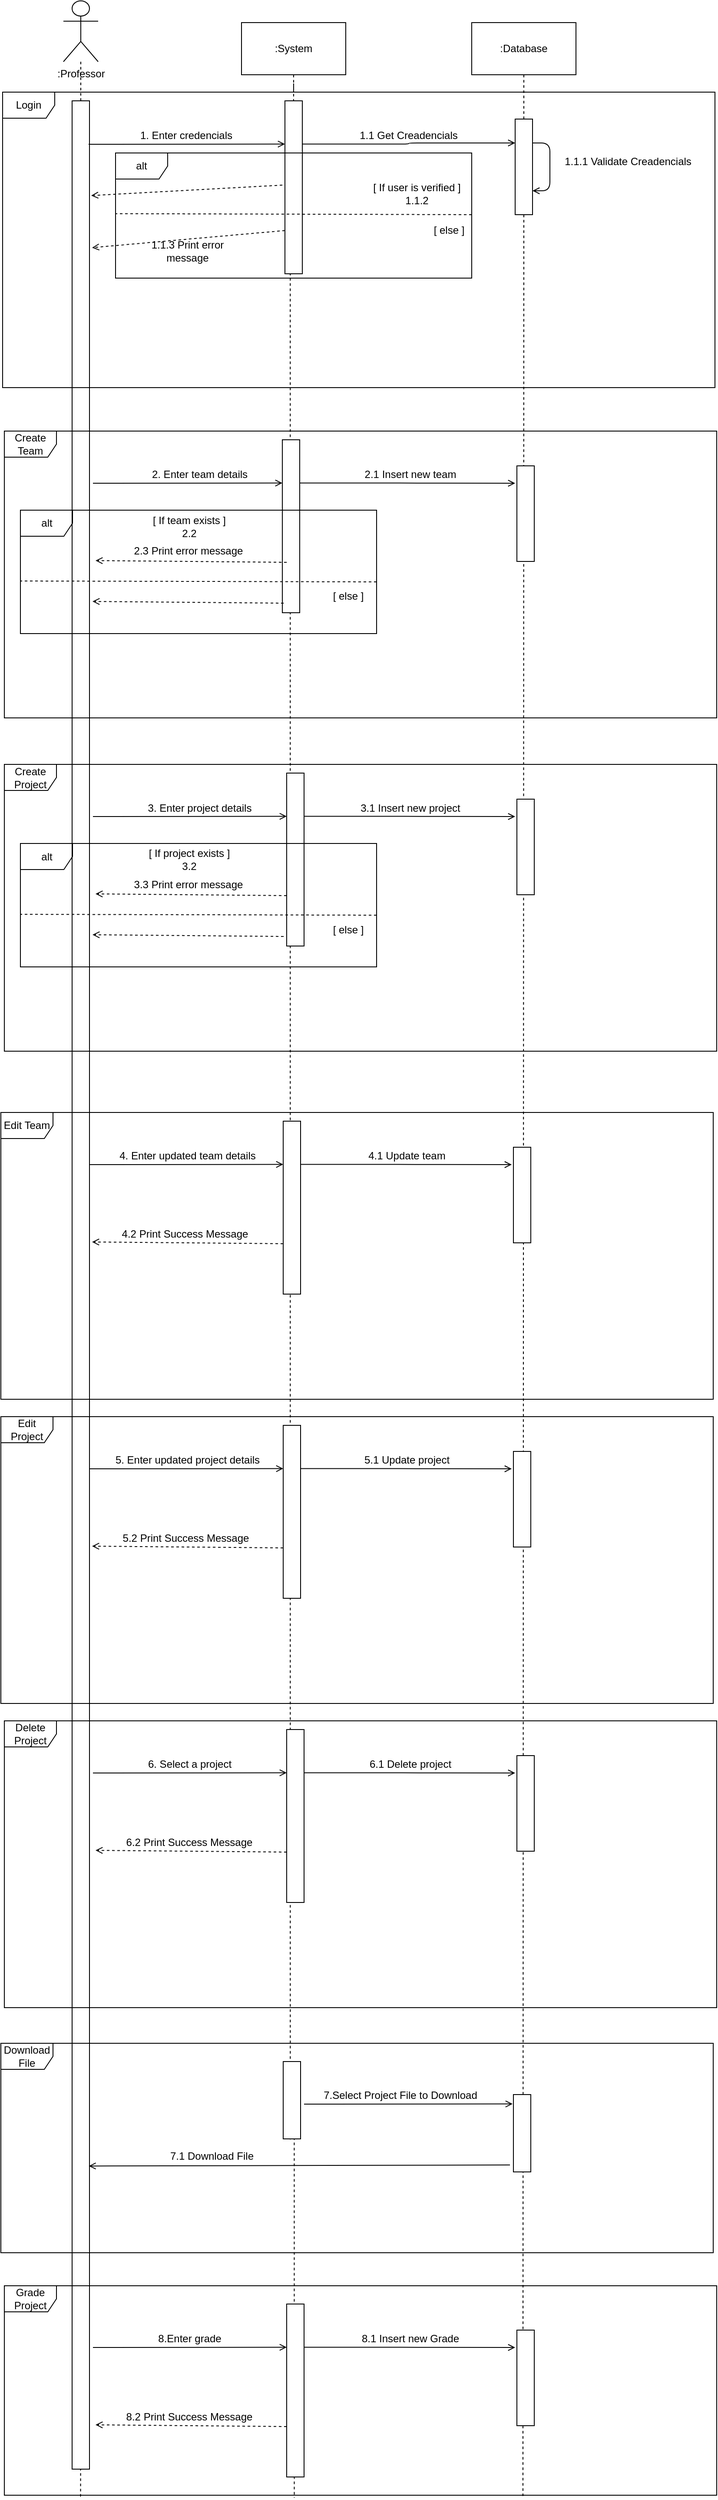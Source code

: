<mxfile version="10.8.4" type="device"><diagram name="Page-1" id="13e1069c-82ec-6db2-03f1-153e76fe0fe0"><mxGraphModel dx="1640" dy="899" grid="1" gridSize="10" guides="1" tooltips="1" connect="1" arrows="1" fold="1" page="1" pageScale="1" pageWidth="1100" pageHeight="850" background="#ffffff" math="0" shadow="0"><root><mxCell id="0"/><mxCell id="1" parent="0"/><mxCell id="8hnLKRidfZK9zV9FMf3j-14" style="rounded=1;orthogonalLoop=1;jettySize=auto;html=1;exitX=0.5;exitY=1;exitDx=0;exitDy=0;dashed=1;endArrow=none;endFill=0;entryX=0.728;entryY=1.012;entryDx=0;entryDy=0;entryPerimeter=0;" parent="1" source="8hnLKRidfZK9zV9FMf3j-25" edge="1" target="8hnLKRidfZK9zV9FMf3j-145"><mxGeometry relative="1" as="geometry"><mxPoint x="718" y="2640" as="targetPoint"/><mxPoint x="718" y="115" as="sourcePoint"/></mxGeometry></mxCell><mxCell id="s_b0QIeTA9fIQMlrDTf1-6" style="edgeStyle=orthogonalEdgeStyle;rounded=0;orthogonalLoop=1;jettySize=auto;html=1;exitX=0.25;exitY=1;exitDx=0;exitDy=0;dashed=1;endArrow=none;endFill=0;entryX=0.407;entryY=1.012;entryDx=0;entryDy=0;entryPerimeter=0;" edge="1" parent="1" source="8hnLKRidfZK9zV9FMf3j-18" target="s_b0QIeTA9fIQMlrDTf1-5"><mxGeometry relative="1" as="geometry"><mxPoint x="454.118" y="2892.765" as="targetPoint"/><mxPoint x="448.235" y="333.941" as="sourcePoint"/><Array as="points"><mxPoint x="449" y="334"/></Array></mxGeometry></mxCell><mxCell id="8hnLKRidfZK9zV9FMf3j-4" value="&lt;div&gt;:Professor&lt;/div&gt;" style="shape=umlActor;verticalLabelPosition=bottom;labelBackgroundColor=#ffffff;verticalAlign=top;html=1;outlineConnect=0;" parent="1" vertex="1"><mxGeometry x="188" y="20" width="40" height="70" as="geometry"/></mxCell><mxCell id="8hnLKRidfZK9zV9FMf3j-13" style="edgeStyle=orthogonalEdgeStyle;rounded=0;orthogonalLoop=1;jettySize=auto;html=1;exitX=0.25;exitY=1;exitDx=0;exitDy=0;dashed=1;endArrow=none;endFill=0;entryX=0.407;entryY=1.012;entryDx=0;entryDy=0;entryPerimeter=0;" parent="1" source="s_b0QIeTA9fIQMlrDTf1-5" edge="1" target="8hnLKRidfZK9zV9FMf3j-145"><mxGeometry relative="1" as="geometry"><mxPoint x="453" y="2640" as="targetPoint"/><mxPoint x="453" y="674" as="sourcePoint"/><Array as="points"><mxPoint x="454" y="2480"/></Array></mxGeometry></mxCell><mxCell id="8hnLKRidfZK9zV9FMf3j-10" value="" style="endArrow=none;html=1;rounded=1;dashed=1;" parent="1" source="8hnLKRidfZK9zV9FMf3j-16" target="8hnLKRidfZK9zV9FMf3j-4" edge="1"><mxGeometry width="50" height="50" relative="1" as="geometry"><mxPoint x="207" y="775" as="sourcePoint"/><mxPoint x="238" y="135" as="targetPoint"/></mxGeometry></mxCell><mxCell id="8hnLKRidfZK9zV9FMf3j-146" style="edgeStyle=none;rounded=1;orthogonalLoop=1;jettySize=auto;html=1;exitX=0.107;exitY=1.007;exitDx=0;exitDy=0;endArrow=none;endFill=0;dashed=1;exitPerimeter=0;" parent="1" source="8hnLKRidfZK9zV9FMf3j-145" edge="1"><mxGeometry relative="1" as="geometry"><mxPoint x="207.966" y="2780" as="targetPoint"/><mxPoint x="208" y="2870" as="sourcePoint"/></mxGeometry></mxCell><mxCell id="8hnLKRidfZK9zV9FMf3j-16" value="" style="rounded=0;whiteSpace=wrap;html=1;" parent="1" vertex="1"><mxGeometry x="198" y="135" width="20" height="2725" as="geometry"/></mxCell><mxCell id="8hnLKRidfZK9zV9FMf3j-29" style="edgeStyle=orthogonalEdgeStyle;rounded=1;orthogonalLoop=1;jettySize=auto;html=1;exitX=1;exitY=0.25;exitDx=0;exitDy=0;entryX=0;entryY=0.25;entryDx=0;entryDy=0;endArrow=open;endFill=0;" parent="1" source="8hnLKRidfZK9zV9FMf3j-18" target="8hnLKRidfZK9zV9FMf3j-25" edge="1"><mxGeometry relative="1" as="geometry"/></mxCell><mxCell id="8hnLKRidfZK9zV9FMf3j-42" style="rounded=1;orthogonalLoop=1;jettySize=auto;html=1;exitX=0;exitY=0.75;exitDx=0;exitDy=0;entryX=1.15;entryY=0.062;entryDx=0;entryDy=0;dashed=1;endArrow=open;endFill=0;entryPerimeter=0;" parent="1" source="8hnLKRidfZK9zV9FMf3j-18" target="8hnLKRidfZK9zV9FMf3j-16" edge="1"><mxGeometry relative="1" as="geometry"/></mxCell><mxCell id="8hnLKRidfZK9zV9FMf3j-18" value="" style="rounded=0;whiteSpace=wrap;html=1;" parent="1" vertex="1"><mxGeometry x="443" y="135" width="20" height="199" as="geometry"/></mxCell><mxCell id="8hnLKRidfZK9zV9FMf3j-19" style="edgeStyle=orthogonalEdgeStyle;rounded=0;orthogonalLoop=1;jettySize=auto;html=1;exitX=0.5;exitY=1;exitDx=0;exitDy=0;dashed=1;endArrow=none;endFill=0;" parent="1" source="8hnLKRidfZK9zV9FMf3j-22" target="8hnLKRidfZK9zV9FMf3j-18" edge="1"><mxGeometry relative="1" as="geometry"><mxPoint x="453" y="775" as="targetPoint"/><mxPoint x="451" y="110" as="sourcePoint"/></mxGeometry></mxCell><mxCell id="8hnLKRidfZK9zV9FMf3j-20" value="" style="endArrow=open;html=1;entryX=0;entryY=0.25;entryDx=0;entryDy=0;endFill=0;" parent="1" target="8hnLKRidfZK9zV9FMf3j-18" edge="1"><mxGeometry width="50" height="50" relative="1" as="geometry"><mxPoint x="217" y="185" as="sourcePoint"/><mxPoint x="288" y="145" as="targetPoint"/></mxGeometry></mxCell><mxCell id="8hnLKRidfZK9zV9FMf3j-21" value="1. Enter credencials" style="text;html=1;strokeColor=none;fillColor=none;align=center;verticalAlign=middle;whiteSpace=wrap;rounded=0;" parent="1" vertex="1"><mxGeometry x="268" y="165" width="123" height="20" as="geometry"/></mxCell><mxCell id="8hnLKRidfZK9zV9FMf3j-22" value=":System" style="rounded=0;whiteSpace=wrap;html=1;" parent="1" vertex="1"><mxGeometry x="393" y="45" width="120" height="60" as="geometry"/></mxCell><mxCell id="8hnLKRidfZK9zV9FMf3j-23" value=":Database" style="rounded=0;whiteSpace=wrap;html=1;" parent="1" vertex="1"><mxGeometry x="658" y="45" width="120" height="60" as="geometry"/></mxCell><mxCell id="8hnLKRidfZK9zV9FMf3j-25" value="" style="rounded=0;whiteSpace=wrap;html=1;" parent="1" vertex="1"><mxGeometry x="708" y="156" width="20" height="110" as="geometry"/></mxCell><mxCell id="8hnLKRidfZK9zV9FMf3j-27" style="edgeStyle=orthogonalEdgeStyle;rounded=1;orthogonalLoop=1;jettySize=auto;html=1;exitX=0.5;exitY=1;exitDx=0;exitDy=0;dashed=1;endArrow=none;endFill=0;" parent="1" source="8hnLKRidfZK9zV9FMf3j-23" target="8hnLKRidfZK9zV9FMf3j-25" edge="1"><mxGeometry relative="1" as="geometry"><mxPoint x="718" y="775" as="targetPoint"/><mxPoint x="718" y="105" as="sourcePoint"/></mxGeometry></mxCell><mxCell id="8hnLKRidfZK9zV9FMf3j-28" value="1.1 Get Creadencials " style="text;html=1;strokeColor=none;fillColor=none;align=center;verticalAlign=middle;whiteSpace=wrap;rounded=0;" parent="1" vertex="1"><mxGeometry x="524" y="165" width="123" height="20" as="geometry"/></mxCell><mxCell id="8hnLKRidfZK9zV9FMf3j-30" style="edgeStyle=orthogonalEdgeStyle;rounded=1;orthogonalLoop=1;jettySize=auto;html=1;exitX=1;exitY=0.25;exitDx=0;exitDy=0;entryX=1;entryY=0.75;entryDx=0;entryDy=0;endArrow=open;endFill=0;" parent="1" source="8hnLKRidfZK9zV9FMf3j-25" target="8hnLKRidfZK9zV9FMf3j-25" edge="1"><mxGeometry relative="1" as="geometry"/></mxCell><mxCell id="8hnLKRidfZK9zV9FMf3j-31" value="1.1.1 Validate Creadencials " style="text;html=1;strokeColor=none;fillColor=none;align=center;verticalAlign=middle;whiteSpace=wrap;rounded=0;" parent="1" vertex="1"><mxGeometry x="758" y="195" width="160" height="20" as="geometry"/></mxCell><mxCell id="8hnLKRidfZK9zV9FMf3j-38" value="" style="endArrow=open;html=1;exitX=-0.15;exitY=0.691;exitDx=0;exitDy=0;exitPerimeter=0;endFill=0;entryX=1.1;entryY=0.04;entryDx=0;entryDy=0;entryPerimeter=0;dashed=1;" parent="1" target="8hnLKRidfZK9zV9FMf3j-16" edge="1"><mxGeometry width="50" height="50" relative="1" as="geometry"><mxPoint x="440" y="232" as="sourcePoint"/><mxPoint x="238" y="232" as="targetPoint"/></mxGeometry></mxCell><mxCell id="8hnLKRidfZK9zV9FMf3j-39" value="&lt;div&gt;[ If user is verified ]&lt;/div&gt;&lt;div&gt;1.1.2&lt;br&gt;&lt;/div&gt;" style="text;html=1;strokeColor=none;fillColor=none;align=center;verticalAlign=middle;whiteSpace=wrap;rounded=0;" parent="1" vertex="1"><mxGeometry x="534" y="225" width="122" height="34" as="geometry"/></mxCell><mxCell id="8hnLKRidfZK9zV9FMf3j-40" value="" style="endArrow=none;dashed=1;html=1;exitX=1;exitY=0.493;exitDx=0;exitDy=0;exitPerimeter=0;entryX=0;entryY=0.485;entryDx=0;entryDy=0;entryPerimeter=0;" parent="1" source="8hnLKRidfZK9zV9FMf3j-36" target="8hnLKRidfZK9zV9FMf3j-36" edge="1"><mxGeometry width="50" height="50" relative="1" as="geometry"><mxPoint x="388" y="301" as="sourcePoint"/><mxPoint x="438" y="251" as="targetPoint"/></mxGeometry></mxCell><mxCell id="8hnLKRidfZK9zV9FMf3j-43" value="[ else ]" style="text;html=1;strokeColor=none;fillColor=none;align=center;verticalAlign=middle;whiteSpace=wrap;rounded=0;" parent="1" vertex="1"><mxGeometry x="608" y="277" width="48" height="14" as="geometry"/></mxCell><mxCell id="8hnLKRidfZK9zV9FMf3j-44" value="1.1.3 Print error message" style="text;html=1;strokeColor=none;fillColor=none;align=center;verticalAlign=middle;whiteSpace=wrap;rounded=0;" parent="1" vertex="1"><mxGeometry x="269.5" y="291" width="122" height="34" as="geometry"/></mxCell><mxCell id="8hnLKRidfZK9zV9FMf3j-67" style="edgeStyle=orthogonalEdgeStyle;rounded=1;orthogonalLoop=1;jettySize=auto;html=1;exitX=1;exitY=0.25;exitDx=0;exitDy=0;entryX=-0.1;entryY=0.182;entryDx=0;entryDy=0;entryPerimeter=0;endArrow=open;endFill=0;" parent="1" source="8hnLKRidfZK9zV9FMf3j-68" target="8hnLKRidfZK9zV9FMf3j-71" edge="1"><mxGeometry relative="1" as="geometry"/></mxCell><mxCell id="8hnLKRidfZK9zV9FMf3j-68" value="" style="rounded=0;whiteSpace=wrap;html=1;" parent="1" vertex="1"><mxGeometry x="440" y="525" width="20" height="199" as="geometry"/></mxCell><mxCell id="8hnLKRidfZK9zV9FMf3j-69" value="" style="endArrow=open;html=1;entryX=0;entryY=0.25;entryDx=0;entryDy=0;endFill=0;" parent="1" target="8hnLKRidfZK9zV9FMf3j-68" edge="1"><mxGeometry width="50" height="50" relative="1" as="geometry"><mxPoint x="222" y="575" as="sourcePoint"/><mxPoint x="290" y="555" as="targetPoint"/></mxGeometry></mxCell><mxCell id="8hnLKRidfZK9zV9FMf3j-70" value="2. Enter team details" style="text;html=1;strokeColor=none;fillColor=none;align=center;verticalAlign=middle;whiteSpace=wrap;rounded=0;" parent="1" vertex="1"><mxGeometry x="280" y="555" width="130" height="20" as="geometry"/></mxCell><mxCell id="8hnLKRidfZK9zV9FMf3j-71" value="" style="rounded=0;whiteSpace=wrap;html=1;" parent="1" vertex="1"><mxGeometry x="710" y="555" width="20" height="110" as="geometry"/></mxCell><mxCell id="8hnLKRidfZK9zV9FMf3j-72" value="2.1 Insert new team " style="text;html=1;strokeColor=none;fillColor=none;align=center;verticalAlign=middle;whiteSpace=wrap;rounded=0;" parent="1" vertex="1"><mxGeometry x="515" y="555" width="145" height="20" as="geometry"/></mxCell><mxCell id="8hnLKRidfZK9zV9FMf3j-73" value="&lt;div&gt;[ If team exists ]&lt;/div&gt;&lt;div&gt;2.2&lt;br&gt;&lt;/div&gt;" style="text;html=1;strokeColor=none;fillColor=none;align=center;verticalAlign=middle;whiteSpace=wrap;rounded=0;" parent="1" vertex="1"><mxGeometry x="271.5" y="612" width="122" height="25" as="geometry"/></mxCell><mxCell id="8hnLKRidfZK9zV9FMf3j-74" value="[ else ]" style="text;html=1;strokeColor=none;fillColor=none;align=center;verticalAlign=middle;whiteSpace=wrap;rounded=0;" parent="1" vertex="1"><mxGeometry x="492" y="698" width="48" height="14" as="geometry"/></mxCell><mxCell id="8hnLKRidfZK9zV9FMf3j-75" value="" style="endArrow=none;dashed=1;html=1;exitX=1;exitY=0.493;exitDx=0;exitDy=0;exitPerimeter=0;entryX=0;entryY=0.485;entryDx=0;entryDy=0;entryPerimeter=0;" parent="1" edge="1"><mxGeometry width="50" height="50" relative="1" as="geometry"><mxPoint x="548.5" y="688.5" as="sourcePoint"/><mxPoint x="138.5" y="687.5" as="targetPoint"/></mxGeometry></mxCell><mxCell id="8hnLKRidfZK9zV9FMf3j-76" value="" style="endArrow=open;html=1;exitX=-0.15;exitY=0.691;exitDx=0;exitDy=0;exitPerimeter=0;endFill=0;entryX=1.1;entryY=0.1;entryDx=0;entryDy=0;entryPerimeter=0;dashed=1;" parent="1" edge="1"><mxGeometry width="50" height="50" relative="1" as="geometry"><mxPoint x="445" y="666" as="sourcePoint"/><mxPoint x="225" y="664" as="targetPoint"/></mxGeometry></mxCell><mxCell id="8hnLKRidfZK9zV9FMf3j-77" value="2.3 Print error message" style="text;html=1;strokeColor=none;fillColor=none;align=center;verticalAlign=middle;whiteSpace=wrap;rounded=0;" parent="1" vertex="1"><mxGeometry x="260.5" y="646" width="142" height="14" as="geometry"/></mxCell><mxCell id="8hnLKRidfZK9zV9FMf3j-78" value="" style="endArrow=open;html=1;exitX=-0.15;exitY=0.691;exitDx=0;exitDy=0;exitPerimeter=0;endFill=0;entryX=1.1;entryY=0.1;entryDx=0;entryDy=0;entryPerimeter=0;dashed=1;" parent="1" edge="1"><mxGeometry width="50" height="50" relative="1" as="geometry"><mxPoint x="441.5" y="713" as="sourcePoint"/><mxPoint x="221.5" y="711.0" as="targetPoint"/></mxGeometry></mxCell><mxCell id="8hnLKRidfZK9zV9FMf3j-81" style="edgeStyle=orthogonalEdgeStyle;rounded=1;orthogonalLoop=1;jettySize=auto;html=1;exitX=1;exitY=0.25;exitDx=0;exitDy=0;entryX=-0.1;entryY=0.182;entryDx=0;entryDy=0;entryPerimeter=0;endArrow=open;endFill=0;" parent="1" source="8hnLKRidfZK9zV9FMf3j-82" target="8hnLKRidfZK9zV9FMf3j-85" edge="1"><mxGeometry relative="1" as="geometry"/></mxCell><mxCell id="8hnLKRidfZK9zV9FMf3j-82" value="" style="rounded=0;whiteSpace=wrap;html=1;" parent="1" vertex="1"><mxGeometry x="445" y="908.5" width="20" height="199" as="geometry"/></mxCell><mxCell id="8hnLKRidfZK9zV9FMf3j-83" value="" style="endArrow=open;html=1;entryX=0;entryY=0.25;entryDx=0;entryDy=0;endFill=0;" parent="1" target="8hnLKRidfZK9zV9FMf3j-82" edge="1"><mxGeometry width="50" height="50" relative="1" as="geometry"><mxPoint x="222" y="958.5" as="sourcePoint"/><mxPoint x="290" y="938.5" as="targetPoint"/></mxGeometry></mxCell><mxCell id="8hnLKRidfZK9zV9FMf3j-84" value="3. Enter project details" style="text;html=1;strokeColor=none;fillColor=none;align=center;verticalAlign=middle;whiteSpace=wrap;rounded=0;" parent="1" vertex="1"><mxGeometry x="280" y="938.5" width="130" height="20" as="geometry"/></mxCell><mxCell id="8hnLKRidfZK9zV9FMf3j-85" value="" style="rounded=0;whiteSpace=wrap;html=1;" parent="1" vertex="1"><mxGeometry x="710" y="938.5" width="20" height="110" as="geometry"/></mxCell><mxCell id="8hnLKRidfZK9zV9FMf3j-86" value="3.1 Insert new project" style="text;html=1;strokeColor=none;fillColor=none;align=center;verticalAlign=middle;whiteSpace=wrap;rounded=0;" parent="1" vertex="1"><mxGeometry x="515" y="938.5" width="145" height="20" as="geometry"/></mxCell><mxCell id="8hnLKRidfZK9zV9FMf3j-87" value="&lt;div&gt;[ If project exists ]&lt;/div&gt;&lt;div&gt;3.2&lt;br&gt;&lt;/div&gt;" style="text;html=1;strokeColor=none;fillColor=none;align=center;verticalAlign=middle;whiteSpace=wrap;rounded=0;" parent="1" vertex="1"><mxGeometry x="271.5" y="995.5" width="122" height="25" as="geometry"/></mxCell><mxCell id="8hnLKRidfZK9zV9FMf3j-88" value="[ else ]" style="text;html=1;strokeColor=none;fillColor=none;align=center;verticalAlign=middle;whiteSpace=wrap;rounded=0;" parent="1" vertex="1"><mxGeometry x="492" y="1081.5" width="48" height="14" as="geometry"/></mxCell><mxCell id="8hnLKRidfZK9zV9FMf3j-89" value="" style="endArrow=none;dashed=1;html=1;exitX=1;exitY=0.493;exitDx=0;exitDy=0;exitPerimeter=0;entryX=0;entryY=0.485;entryDx=0;entryDy=0;entryPerimeter=0;" parent="1" edge="1"><mxGeometry width="50" height="50" relative="1" as="geometry"><mxPoint x="548.5" y="1072" as="sourcePoint"/><mxPoint x="138.5" y="1071" as="targetPoint"/></mxGeometry></mxCell><mxCell id="8hnLKRidfZK9zV9FMf3j-90" value="" style="endArrow=open;html=1;exitX=-0.15;exitY=0.691;exitDx=0;exitDy=0;exitPerimeter=0;endFill=0;entryX=1.1;entryY=0.1;entryDx=0;entryDy=0;entryPerimeter=0;dashed=1;" parent="1" edge="1"><mxGeometry width="50" height="50" relative="1" as="geometry"><mxPoint x="445" y="1049.5" as="sourcePoint"/><mxPoint x="225" y="1047.5" as="targetPoint"/></mxGeometry></mxCell><mxCell id="8hnLKRidfZK9zV9FMf3j-91" value="3.3 Print error message" style="text;html=1;strokeColor=none;fillColor=none;align=center;verticalAlign=middle;whiteSpace=wrap;rounded=0;" parent="1" vertex="1"><mxGeometry x="260.5" y="1029.5" width="142" height="14" as="geometry"/></mxCell><mxCell id="8hnLKRidfZK9zV9FMf3j-92" value="" style="endArrow=open;html=1;exitX=-0.15;exitY=0.691;exitDx=0;exitDy=0;exitPerimeter=0;endFill=0;entryX=1.1;entryY=0.1;entryDx=0;entryDy=0;entryPerimeter=0;dashed=1;" parent="1" edge="1"><mxGeometry width="50" height="50" relative="1" as="geometry"><mxPoint x="441.5" y="1096.5" as="sourcePoint"/><mxPoint x="221.5" y="1094.5" as="targetPoint"/></mxGeometry></mxCell><mxCell id="8hnLKRidfZK9zV9FMf3j-110" style="edgeStyle=orthogonalEdgeStyle;rounded=1;orthogonalLoop=1;jettySize=auto;html=1;exitX=1;exitY=0.25;exitDx=0;exitDy=0;entryX=-0.1;entryY=0.182;entryDx=0;entryDy=0;entryPerimeter=0;endArrow=open;endFill=0;" parent="1" source="8hnLKRidfZK9zV9FMf3j-111" target="8hnLKRidfZK9zV9FMf3j-114" edge="1"><mxGeometry relative="1" as="geometry"/></mxCell><mxCell id="8hnLKRidfZK9zV9FMf3j-111" value="" style="rounded=0;whiteSpace=wrap;html=1;" parent="1" vertex="1"><mxGeometry x="441" y="1309" width="20" height="199" as="geometry"/></mxCell><mxCell id="8hnLKRidfZK9zV9FMf3j-112" value="" style="endArrow=open;html=1;entryX=0;entryY=0.25;entryDx=0;entryDy=0;endFill=0;" parent="1" target="8hnLKRidfZK9zV9FMf3j-111" edge="1"><mxGeometry width="50" height="50" relative="1" as="geometry"><mxPoint x="218" y="1359" as="sourcePoint"/><mxPoint x="286" y="1339" as="targetPoint"/></mxGeometry></mxCell><mxCell id="8hnLKRidfZK9zV9FMf3j-113" value="4. Enter updated team details" style="text;html=1;strokeColor=none;fillColor=none;align=center;verticalAlign=middle;whiteSpace=wrap;rounded=0;" parent="1" vertex="1"><mxGeometry x="232.5" y="1339" width="196" height="20" as="geometry"/></mxCell><mxCell id="8hnLKRidfZK9zV9FMf3j-114" value="" style="rounded=0;whiteSpace=wrap;html=1;" parent="1" vertex="1"><mxGeometry x="706" y="1339" width="20" height="110" as="geometry"/></mxCell><mxCell id="8hnLKRidfZK9zV9FMf3j-115" value="4.1 Update team" style="text;html=1;strokeColor=none;fillColor=none;align=center;verticalAlign=middle;whiteSpace=wrap;rounded=0;" parent="1" vertex="1"><mxGeometry x="511" y="1339" width="145" height="20" as="geometry"/></mxCell><mxCell id="8hnLKRidfZK9zV9FMf3j-116" value="" style="endArrow=open;html=1;exitX=-0.15;exitY=0.691;exitDx=0;exitDy=0;exitPerimeter=0;endFill=0;entryX=1.1;entryY=0.1;entryDx=0;entryDy=0;entryPerimeter=0;dashed=1;" parent="1" edge="1"><mxGeometry width="50" height="50" relative="1" as="geometry"><mxPoint x="441" y="1450" as="sourcePoint"/><mxPoint x="221" y="1448" as="targetPoint"/></mxGeometry></mxCell><mxCell id="8hnLKRidfZK9zV9FMf3j-117" value="4.2 Print Success Message" style="text;html=1;strokeColor=none;fillColor=none;align=center;verticalAlign=middle;whiteSpace=wrap;rounded=0;" parent="1" vertex="1"><mxGeometry x="246" y="1429" width="164" height="20" as="geometry"/></mxCell><mxCell id="8hnLKRidfZK9zV9FMf3j-119" style="edgeStyle=orthogonalEdgeStyle;rounded=1;orthogonalLoop=1;jettySize=auto;html=1;exitX=1;exitY=0.25;exitDx=0;exitDy=0;entryX=-0.1;entryY=0.182;entryDx=0;entryDy=0;entryPerimeter=0;endArrow=open;endFill=0;" parent="1" source="8hnLKRidfZK9zV9FMf3j-120" target="8hnLKRidfZK9zV9FMf3j-123" edge="1"><mxGeometry relative="1" as="geometry"/></mxCell><mxCell id="8hnLKRidfZK9zV9FMf3j-120" value="" style="rounded=0;whiteSpace=wrap;html=1;" parent="1" vertex="1"><mxGeometry x="441" y="1659" width="20" height="199" as="geometry"/></mxCell><mxCell id="8hnLKRidfZK9zV9FMf3j-121" value="" style="endArrow=open;html=1;entryX=0;entryY=0.25;entryDx=0;entryDy=0;endFill=0;" parent="1" target="8hnLKRidfZK9zV9FMf3j-120" edge="1"><mxGeometry width="50" height="50" relative="1" as="geometry"><mxPoint x="218" y="1709" as="sourcePoint"/><mxPoint x="286" y="1689" as="targetPoint"/></mxGeometry></mxCell><mxCell id="8hnLKRidfZK9zV9FMf3j-122" value="5. Enter updated project details" style="text;html=1;strokeColor=none;fillColor=none;align=center;verticalAlign=middle;whiteSpace=wrap;rounded=0;" parent="1" vertex="1"><mxGeometry x="232.5" y="1689" width="196" height="20" as="geometry"/></mxCell><mxCell id="8hnLKRidfZK9zV9FMf3j-123" value="" style="rounded=0;whiteSpace=wrap;html=1;" parent="1" vertex="1"><mxGeometry x="706" y="1689" width="20" height="110" as="geometry"/></mxCell><mxCell id="8hnLKRidfZK9zV9FMf3j-124" value="5.1 Update project" style="text;html=1;strokeColor=none;fillColor=none;align=center;verticalAlign=middle;whiteSpace=wrap;rounded=0;" parent="1" vertex="1"><mxGeometry x="511" y="1689" width="145" height="20" as="geometry"/></mxCell><mxCell id="8hnLKRidfZK9zV9FMf3j-125" value="" style="endArrow=open;html=1;exitX=-0.15;exitY=0.691;exitDx=0;exitDy=0;exitPerimeter=0;endFill=0;entryX=1.1;entryY=0.1;entryDx=0;entryDy=0;entryPerimeter=0;dashed=1;" parent="1" edge="1"><mxGeometry width="50" height="50" relative="1" as="geometry"><mxPoint x="441" y="1800" as="sourcePoint"/><mxPoint x="221" y="1798" as="targetPoint"/></mxGeometry></mxCell><mxCell id="8hnLKRidfZK9zV9FMf3j-126" value="5.2 Print Success Message" style="text;html=1;strokeColor=none;fillColor=none;align=center;verticalAlign=middle;whiteSpace=wrap;rounded=0;" parent="1" vertex="1"><mxGeometry x="246.5" y="1779" width="164" height="20" as="geometry"/></mxCell><mxCell id="8hnLKRidfZK9zV9FMf3j-128" style="edgeStyle=orthogonalEdgeStyle;rounded=1;orthogonalLoop=1;jettySize=auto;html=1;exitX=1;exitY=0.25;exitDx=0;exitDy=0;entryX=-0.1;entryY=0.182;entryDx=0;entryDy=0;entryPerimeter=0;endArrow=open;endFill=0;" parent="1" source="8hnLKRidfZK9zV9FMf3j-129" target="8hnLKRidfZK9zV9FMf3j-132" edge="1"><mxGeometry relative="1" as="geometry"/></mxCell><mxCell id="8hnLKRidfZK9zV9FMf3j-129" value="" style="rounded=0;whiteSpace=wrap;html=1;" parent="1" vertex="1"><mxGeometry x="445" y="2009" width="20" height="199" as="geometry"/></mxCell><mxCell id="8hnLKRidfZK9zV9FMf3j-130" value="" style="endArrow=open;html=1;entryX=0;entryY=0.25;entryDx=0;entryDy=0;endFill=0;" parent="1" target="8hnLKRidfZK9zV9FMf3j-129" edge="1"><mxGeometry width="50" height="50" relative="1" as="geometry"><mxPoint x="222" y="2059" as="sourcePoint"/><mxPoint x="290" y="2039" as="targetPoint"/></mxGeometry></mxCell><mxCell id="8hnLKRidfZK9zV9FMf3j-131" value="6. Select a project" style="text;html=1;strokeColor=none;fillColor=none;align=center;verticalAlign=middle;whiteSpace=wrap;rounded=0;" parent="1" vertex="1"><mxGeometry x="269" y="2039" width="129" height="20" as="geometry"/></mxCell><mxCell id="8hnLKRidfZK9zV9FMf3j-132" value="" style="rounded=0;whiteSpace=wrap;html=1;" parent="1" vertex="1"><mxGeometry x="710" y="2039" width="20" height="110" as="geometry"/></mxCell><mxCell id="8hnLKRidfZK9zV9FMf3j-133" value="6.1 Delete project" style="text;html=1;strokeColor=none;fillColor=none;align=center;verticalAlign=middle;whiteSpace=wrap;rounded=0;" parent="1" vertex="1"><mxGeometry x="515" y="2039" width="145" height="20" as="geometry"/></mxCell><mxCell id="8hnLKRidfZK9zV9FMf3j-134" value="" style="endArrow=open;html=1;exitX=-0.15;exitY=0.691;exitDx=0;exitDy=0;exitPerimeter=0;endFill=0;entryX=1.1;entryY=0.1;entryDx=0;entryDy=0;entryPerimeter=0;dashed=1;" parent="1" edge="1"><mxGeometry width="50" height="50" relative="1" as="geometry"><mxPoint x="445" y="2150" as="sourcePoint"/><mxPoint x="225" y="2148" as="targetPoint"/></mxGeometry></mxCell><mxCell id="8hnLKRidfZK9zV9FMf3j-135" value="6.2 Print Success Message" style="text;html=1;strokeColor=none;fillColor=none;align=center;verticalAlign=middle;whiteSpace=wrap;rounded=0;" parent="1" vertex="1"><mxGeometry x="250.5" y="2129" width="164" height="20" as="geometry"/></mxCell><mxCell id="8hnLKRidfZK9zV9FMf3j-137" style="edgeStyle=orthogonalEdgeStyle;rounded=1;orthogonalLoop=1;jettySize=auto;html=1;exitX=1;exitY=0.25;exitDx=0;exitDy=0;entryX=-0.1;entryY=0.182;entryDx=0;entryDy=0;entryPerimeter=0;endArrow=open;endFill=0;" parent="1" source="8hnLKRidfZK9zV9FMf3j-138" target="8hnLKRidfZK9zV9FMf3j-141" edge="1"><mxGeometry relative="1" as="geometry"/></mxCell><mxCell id="8hnLKRidfZK9zV9FMf3j-138" value="" style="rounded=0;whiteSpace=wrap;html=1;" parent="1" vertex="1"><mxGeometry x="445" y="2670" width="20" height="199" as="geometry"/></mxCell><mxCell id="8hnLKRidfZK9zV9FMf3j-139" value="" style="endArrow=open;html=1;entryX=0;entryY=0.25;entryDx=0;entryDy=0;endFill=0;" parent="1" target="8hnLKRidfZK9zV9FMf3j-138" edge="1"><mxGeometry width="50" height="50" relative="1" as="geometry"><mxPoint x="222" y="2720" as="sourcePoint"/><mxPoint x="290" y="2700" as="targetPoint"/></mxGeometry></mxCell><mxCell id="8hnLKRidfZK9zV9FMf3j-140" value="8.Enter grade" style="text;html=1;strokeColor=none;fillColor=none;align=center;verticalAlign=middle;whiteSpace=wrap;rounded=0;" parent="1" vertex="1"><mxGeometry x="269" y="2700" width="129" height="20" as="geometry"/></mxCell><mxCell id="8hnLKRidfZK9zV9FMf3j-141" value="" style="rounded=0;whiteSpace=wrap;html=1;" parent="1" vertex="1"><mxGeometry x="710" y="2700" width="20" height="110" as="geometry"/></mxCell><mxCell id="8hnLKRidfZK9zV9FMf3j-142" value="8.1 Insert new Grade" style="text;html=1;strokeColor=none;fillColor=none;align=center;verticalAlign=middle;whiteSpace=wrap;rounded=0;" parent="1" vertex="1"><mxGeometry x="515" y="2700" width="145" height="20" as="geometry"/></mxCell><mxCell id="8hnLKRidfZK9zV9FMf3j-143" value="" style="endArrow=open;html=1;exitX=-0.15;exitY=0.691;exitDx=0;exitDy=0;exitPerimeter=0;endFill=0;entryX=1.1;entryY=0.1;entryDx=0;entryDy=0;entryPerimeter=0;dashed=1;" parent="1" edge="1"><mxGeometry width="50" height="50" relative="1" as="geometry"><mxPoint x="445" y="2811" as="sourcePoint"/><mxPoint x="225" y="2809" as="targetPoint"/></mxGeometry></mxCell><mxCell id="8hnLKRidfZK9zV9FMf3j-144" value="8.2 Print Success Message" style="text;html=1;strokeColor=none;fillColor=none;align=center;verticalAlign=middle;whiteSpace=wrap;rounded=0;" parent="1" vertex="1"><mxGeometry x="250.5" y="2790" width="164" height="20" as="geometry"/></mxCell><mxCell id="8hnLKRidfZK9zV9FMf3j-93" value="alt" style="shape=umlFrame;whiteSpace=wrap;html=1;fillColor=none;" parent="1" vertex="1"><mxGeometry x="138.5" y="989.5" width="410" height="142" as="geometry"/></mxCell><mxCell id="8hnLKRidfZK9zV9FMf3j-79" value="alt" style="shape=umlFrame;whiteSpace=wrap;html=1;fillColor=none;" parent="1" vertex="1"><mxGeometry x="138.5" y="606" width="410" height="142" as="geometry"/></mxCell><mxCell id="8hnLKRidfZK9zV9FMf3j-36" value="alt" style="shape=umlFrame;whiteSpace=wrap;html=1;fillColor=none;" parent="1" vertex="1"><mxGeometry x="248" y="195" width="410" height="144" as="geometry"/></mxCell><mxCell id="8hnLKRidfZK9zV9FMf3j-45" value="Login" style="shape=umlFrame;whiteSpace=wrap;html=1;fillColor=none;" parent="1" vertex="1"><mxGeometry x="118" y="125" width="820" height="340" as="geometry"/></mxCell><mxCell id="8hnLKRidfZK9zV9FMf3j-127" value="Edit Project" style="shape=umlFrame;whiteSpace=wrap;html=1;fillColor=none;" parent="1" vertex="1"><mxGeometry x="116" y="1649" width="820" height="330" as="geometry"/></mxCell><mxCell id="8hnLKRidfZK9zV9FMf3j-118" value="Edit Team" style="shape=umlFrame;whiteSpace=wrap;html=1;fillColor=none;" parent="1" vertex="1"><mxGeometry x="116" y="1299" width="820" height="330" as="geometry"/></mxCell><mxCell id="8hnLKRidfZK9zV9FMf3j-94" value="Create Project" style="shape=umlFrame;whiteSpace=wrap;html=1;fillColor=none;" parent="1" vertex="1"><mxGeometry x="120" y="898.5" width="820" height="330" as="geometry"/></mxCell><mxCell id="s_b0QIeTA9fIQMlrDTf1-5" value="" style="rounded=0;whiteSpace=wrap;html=1;" vertex="1" parent="1"><mxGeometry x="441" y="2391" width="20" height="89" as="geometry"/></mxCell><mxCell id="8hnLKRidfZK9zV9FMf3j-80" value="Create Team" style="shape=umlFrame;whiteSpace=wrap;html=1;fillColor=none;" parent="1" vertex="1"><mxGeometry x="120" y="515" width="820" height="330" as="geometry"/></mxCell><mxCell id="s_b0QIeTA9fIQMlrDTf1-7" value="" style="endArrow=open;html=1;entryX=-0.048;entryY=0.121;entryDx=0;entryDy=0;endFill=0;entryPerimeter=0;" edge="1" parent="1" target="s_b0QIeTA9fIQMlrDTf1-9"><mxGeometry width="50" height="50" relative="1" as="geometry"><mxPoint x="465" y="2440" as="sourcePoint"/><mxPoint x="688" y="2440" as="targetPoint"/></mxGeometry></mxCell><mxCell id="s_b0QIeTA9fIQMlrDTf1-8" value="7.Select Project File to Download" style="text;html=1;strokeColor=none;fillColor=none;align=center;verticalAlign=middle;whiteSpace=wrap;rounded=0;" vertex="1" parent="1"><mxGeometry x="481.5" y="2420" width="188" height="20" as="geometry"/></mxCell><mxCell id="8hnLKRidfZK9zV9FMf3j-136" value="Delete Project" style="shape=umlFrame;whiteSpace=wrap;html=1;fillColor=none;" parent="1" vertex="1"><mxGeometry x="120" y="1999" width="820" height="330" as="geometry"/></mxCell><mxCell id="s_b0QIeTA9fIQMlrDTf1-9" value="" style="rounded=0;whiteSpace=wrap;html=1;" vertex="1" parent="1"><mxGeometry x="706" y="2429" width="20" height="89" as="geometry"/></mxCell><mxCell id="s_b0QIeTA9fIQMlrDTf1-13" value="" style="endArrow=none;html=1;endFill=0;startArrow=open;startFill=0;exitX=0.958;exitY=0.872;exitDx=0;exitDy=0;exitPerimeter=0;" edge="1" parent="1" source="8hnLKRidfZK9zV9FMf3j-16"><mxGeometry width="50" height="50" relative="1" as="geometry"><mxPoint x="465" y="2510" as="sourcePoint"/><mxPoint x="702" y="2510" as="targetPoint"/></mxGeometry></mxCell><mxCell id="s_b0QIeTA9fIQMlrDTf1-14" value="7.1 Download File" style="text;html=1;strokeColor=none;fillColor=none;align=center;verticalAlign=middle;whiteSpace=wrap;rounded=0;" vertex="1" parent="1"><mxGeometry x="265" y="2489.5" width="188" height="20" as="geometry"/></mxCell><mxCell id="8hnLKRidfZK9zV9FMf3j-145" value="Grade Project" style="shape=umlFrame;whiteSpace=wrap;html=1;fillColor=none;" parent="1" vertex="1"><mxGeometry x="120" y="2649" width="820" height="241" as="geometry"/></mxCell><mxCell id="s_b0QIeTA9fIQMlrDTf1-4" value="Download File" style="shape=umlFrame;whiteSpace=wrap;html=1;fillColor=none;" vertex="1" parent="1"><mxGeometry x="116" y="2370" width="820" height="241" as="geometry"/></mxCell></root></mxGraphModel></diagram></mxfile>